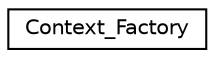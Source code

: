 digraph "Graphical Class Hierarchy"
{
  edge [fontname="Helvetica",fontsize="10",labelfontname="Helvetica",labelfontsize="10"];
  node [fontname="Helvetica",fontsize="10",shape=record];
  rankdir="LR";
  Node1 [label="Context_Factory",height=0.2,width=0.4,color="black", fillcolor="white", style="filled",URL="$class_context___factory.html"];
}
